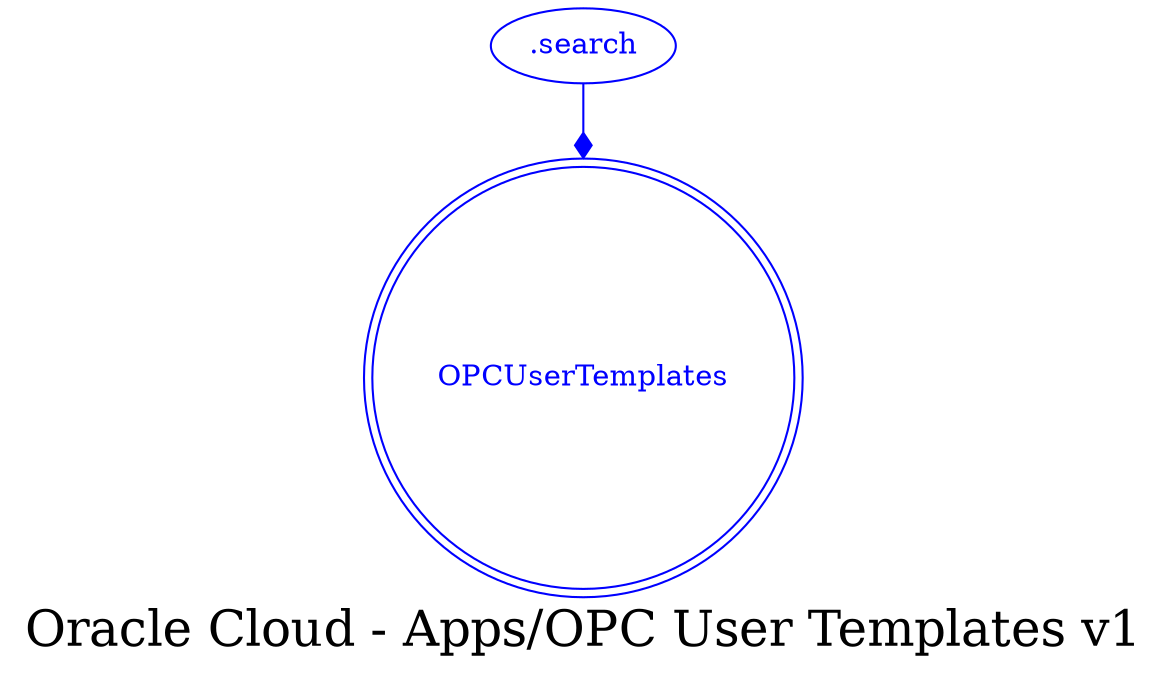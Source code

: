 digraph LexiconGraph {
graph[label="Oracle Cloud - Apps/OPC User Templates v1", fontsize=24]
splines=true
"OPCUserTemplates" [color=blue, fontcolor=blue, shape=doublecircle]
".search" -> "OPCUserTemplates" [color=blue, fontcolor=blue, arrowhead=diamond, arrowtail=none]
".search" [color=blue, fontcolor=blue, shape=ellipse]
}
